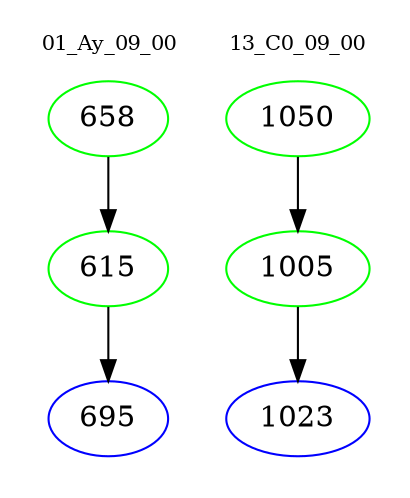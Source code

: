 digraph{
subgraph cluster_0 {
color = white
label = "01_Ay_09_00";
fontsize=10;
T0_658 [label="658", color="green"]
T0_658 -> T0_615 [color="black"]
T0_615 [label="615", color="green"]
T0_615 -> T0_695 [color="black"]
T0_695 [label="695", color="blue"]
}
subgraph cluster_1 {
color = white
label = "13_C0_09_00";
fontsize=10;
T1_1050 [label="1050", color="green"]
T1_1050 -> T1_1005 [color="black"]
T1_1005 [label="1005", color="green"]
T1_1005 -> T1_1023 [color="black"]
T1_1023 [label="1023", color="blue"]
}
}
